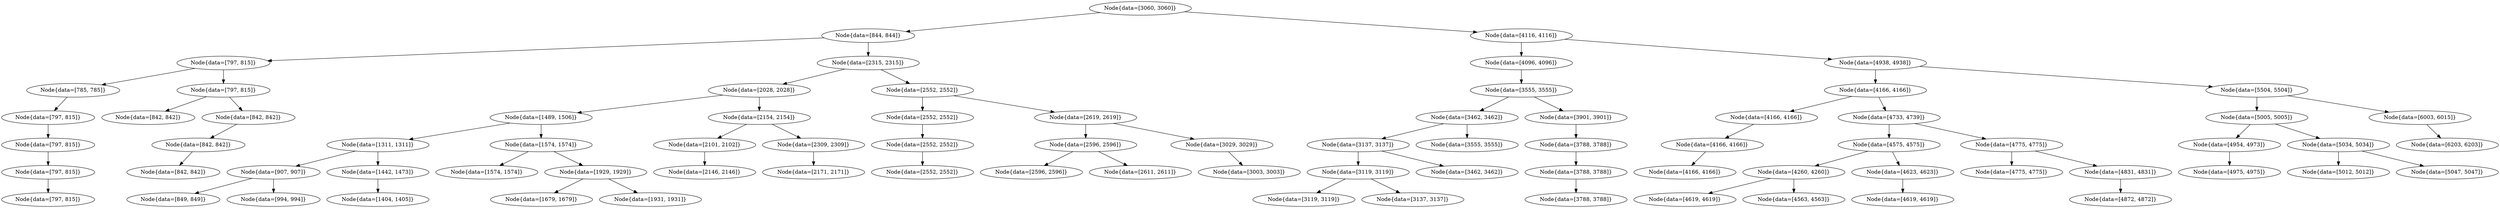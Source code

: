 digraph G{
1370283822 [label="Node{data=[3060, 3060]}"]
1370283822 -> 1783966110
1783966110 [label="Node{data=[844, 844]}"]
1783966110 -> 790487766
790487766 [label="Node{data=[797, 815]}"]
790487766 -> 1320388319
1320388319 [label="Node{data=[785, 785]}"]
1320388319 -> 2035381640
2035381640 [label="Node{data=[797, 815]}"]
2035381640 -> 973843173
973843173 [label="Node{data=[797, 815]}"]
973843173 -> 2059461664
2059461664 [label="Node{data=[797, 815]}"]
2059461664 -> 680988889
680988889 [label="Node{data=[797, 815]}"]
790487766 -> 1511574902
1511574902 [label="Node{data=[797, 815]}"]
1511574902 -> 1034094674
1034094674 [label="Node{data=[842, 842]}"]
1511574902 -> 1077873186
1077873186 [label="Node{data=[842, 842]}"]
1077873186 -> 1346292516
1346292516 [label="Node{data=[842, 842]}"]
1346292516 -> 1280429864
1280429864 [label="Node{data=[842, 842]}"]
1783966110 -> 1771421544
1771421544 [label="Node{data=[2315, 2315]}"]
1771421544 -> 1363396194
1363396194 [label="Node{data=[2028, 2028]}"]
1363396194 -> 2005028997
2005028997 [label="Node{data=[1489, 1506]}"]
2005028997 -> 896072146
896072146 [label="Node{data=[1311, 1311]}"]
896072146 -> 1908571880
1908571880 [label="Node{data=[907, 907]}"]
1908571880 -> 1048434276
1048434276 [label="Node{data=[849, 849]}"]
1908571880 -> 1528741718
1528741718 [label="Node{data=[994, 994]}"]
896072146 -> 692743054
692743054 [label="Node{data=[1442, 1473]}"]
692743054 -> 1260217713
1260217713 [label="Node{data=[1404, 1405]}"]
2005028997 -> 461591680
461591680 [label="Node{data=[1574, 1574]}"]
461591680 -> 894024873
894024873 [label="Node{data=[1574, 1574]}"]
461591680 -> 1327871893
1327871893 [label="Node{data=[1929, 1929]}"]
1327871893 -> 1874028013
1874028013 [label="Node{data=[1679, 1679]}"]
1327871893 -> 1855261647
1855261647 [label="Node{data=[1931, 1931]}"]
1363396194 -> 373378624
373378624 [label="Node{data=[2154, 2154]}"]
373378624 -> 1958402562
1958402562 [label="Node{data=[2101, 2102]}"]
1958402562 -> 5395829
5395829 [label="Node{data=[2146, 2146]}"]
373378624 -> 1189084611
1189084611 [label="Node{data=[2309, 2309]}"]
1189084611 -> 1517328406
1517328406 [label="Node{data=[2171, 2171]}"]
1771421544 -> 2016949136
2016949136 [label="Node{data=[2552, 2552]}"]
2016949136 -> 1792227359
1792227359 [label="Node{data=[2552, 2552]}"]
1792227359 -> 1406919011
1406919011 [label="Node{data=[2552, 2552]}"]
1406919011 -> 229995302
229995302 [label="Node{data=[2552, 2552]}"]
2016949136 -> 883455411
883455411 [label="Node{data=[2619, 2619]}"]
883455411 -> 1195942137
1195942137 [label="Node{data=[2596, 2596]}"]
1195942137 -> 1259639178
1259639178 [label="Node{data=[2596, 2596]}"]
1195942137 -> 1830745997
1830745997 [label="Node{data=[2611, 2611]}"]
883455411 -> 443290224
443290224 [label="Node{data=[3029, 3029]}"]
443290224 -> 413218476
413218476 [label="Node{data=[3003, 3003]}"]
1370283822 -> 2010545395
2010545395 [label="Node{data=[4116, 4116]}"]
2010545395 -> 1844334363
1844334363 [label="Node{data=[4096, 4096]}"]
1844334363 -> 392904516
392904516 [label="Node{data=[3555, 3555]}"]
392904516 -> 116289363
116289363 [label="Node{data=[3462, 3462]}"]
116289363 -> 1109113497
1109113497 [label="Node{data=[3137, 3137]}"]
1109113497 -> 1561502550
1561502550 [label="Node{data=[3119, 3119]}"]
1561502550 -> 323823279
323823279 [label="Node{data=[3119, 3119]}"]
1561502550 -> 1722570594
1722570594 [label="Node{data=[3137, 3137]}"]
1109113497 -> 2038232668
2038232668 [label="Node{data=[3462, 3462]}"]
116289363 -> 834466358
834466358 [label="Node{data=[3555, 3555]}"]
392904516 -> 1262408432
1262408432 [label="Node{data=[3901, 3901]}"]
1262408432 -> 1336777650
1336777650 [label="Node{data=[3788, 3788]}"]
1336777650 -> 1367165453
1367165453 [label="Node{data=[3788, 3788]}"]
1367165453 -> 126234454
126234454 [label="Node{data=[3788, 3788]}"]
2010545395 -> 974308356
974308356 [label="Node{data=[4938, 4938]}"]
974308356 -> 423733503
423733503 [label="Node{data=[4166, 4166]}"]
423733503 -> 584561912
584561912 [label="Node{data=[4166, 4166]}"]
584561912 -> 345887595
345887595 [label="Node{data=[4166, 4166]}"]
345887595 -> 948115224
948115224 [label="Node{data=[4166, 4166]}"]
423733503 -> 739333799
739333799 [label="Node{data=[4733, 4739]}"]
739333799 -> 872306601
872306601 [label="Node{data=[4575, 4575]}"]
872306601 -> 1233308726
1233308726 [label="Node{data=[4260, 4260]}"]
1233308726 -> 1763260873
1763260873 [label="Node{data=[4619, 4619]}"]
1233308726 -> 1327234595
1327234595 [label="Node{data=[4563, 4563]}"]
872306601 -> 236567414
236567414 [label="Node{data=[4623, 4623]}"]
236567414 -> 1361393151
1361393151 [label="Node{data=[4619, 4619]}"]
739333799 -> 1901238627
1901238627 [label="Node{data=[4775, 4775]}"]
1901238627 -> 1638435724
1638435724 [label="Node{data=[4775, 4775]}"]
1901238627 -> 573136580
573136580 [label="Node{data=[4831, 4831]}"]
573136580 -> 1524305331
1524305331 [label="Node{data=[4872, 4872]}"]
974308356 -> 1059524106
1059524106 [label="Node{data=[5504, 5504]}"]
1059524106 -> 443942537
443942537 [label="Node{data=[5005, 5005]}"]
443942537 -> 1916904573
1916904573 [label="Node{data=[4954, 4973]}"]
1916904573 -> 1895143699
1895143699 [label="Node{data=[4975, 4975]}"]
443942537 -> 1998949977
1998949977 [label="Node{data=[5034, 5034]}"]
1998949977 -> 1573751930
1573751930 [label="Node{data=[5012, 5012]}"]
1998949977 -> 575715826
575715826 [label="Node{data=[5047, 5047]}"]
1059524106 -> 2117173674
2117173674 [label="Node{data=[6003, 6015]}"]
2117173674 -> 624795507
624795507 [label="Node{data=[6203, 6203]}"]
}